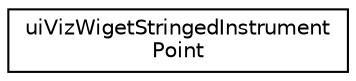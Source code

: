 digraph "Graphical Class Hierarchy"
{
 // LATEX_PDF_SIZE
  edge [fontname="Helvetica",fontsize="10",labelfontname="Helvetica",labelfontsize="10"];
  node [fontname="Helvetica",fontsize="10",shape=record];
  rankdir="LR";
  Node0 [label="uiVizWigetStringedInstrument\lPoint",height=0.2,width=0.4,color="black", fillcolor="white", style="filled",URL="$classuiVizWigetStringedInstrumentPoint.html",tooltip=" "];
}
